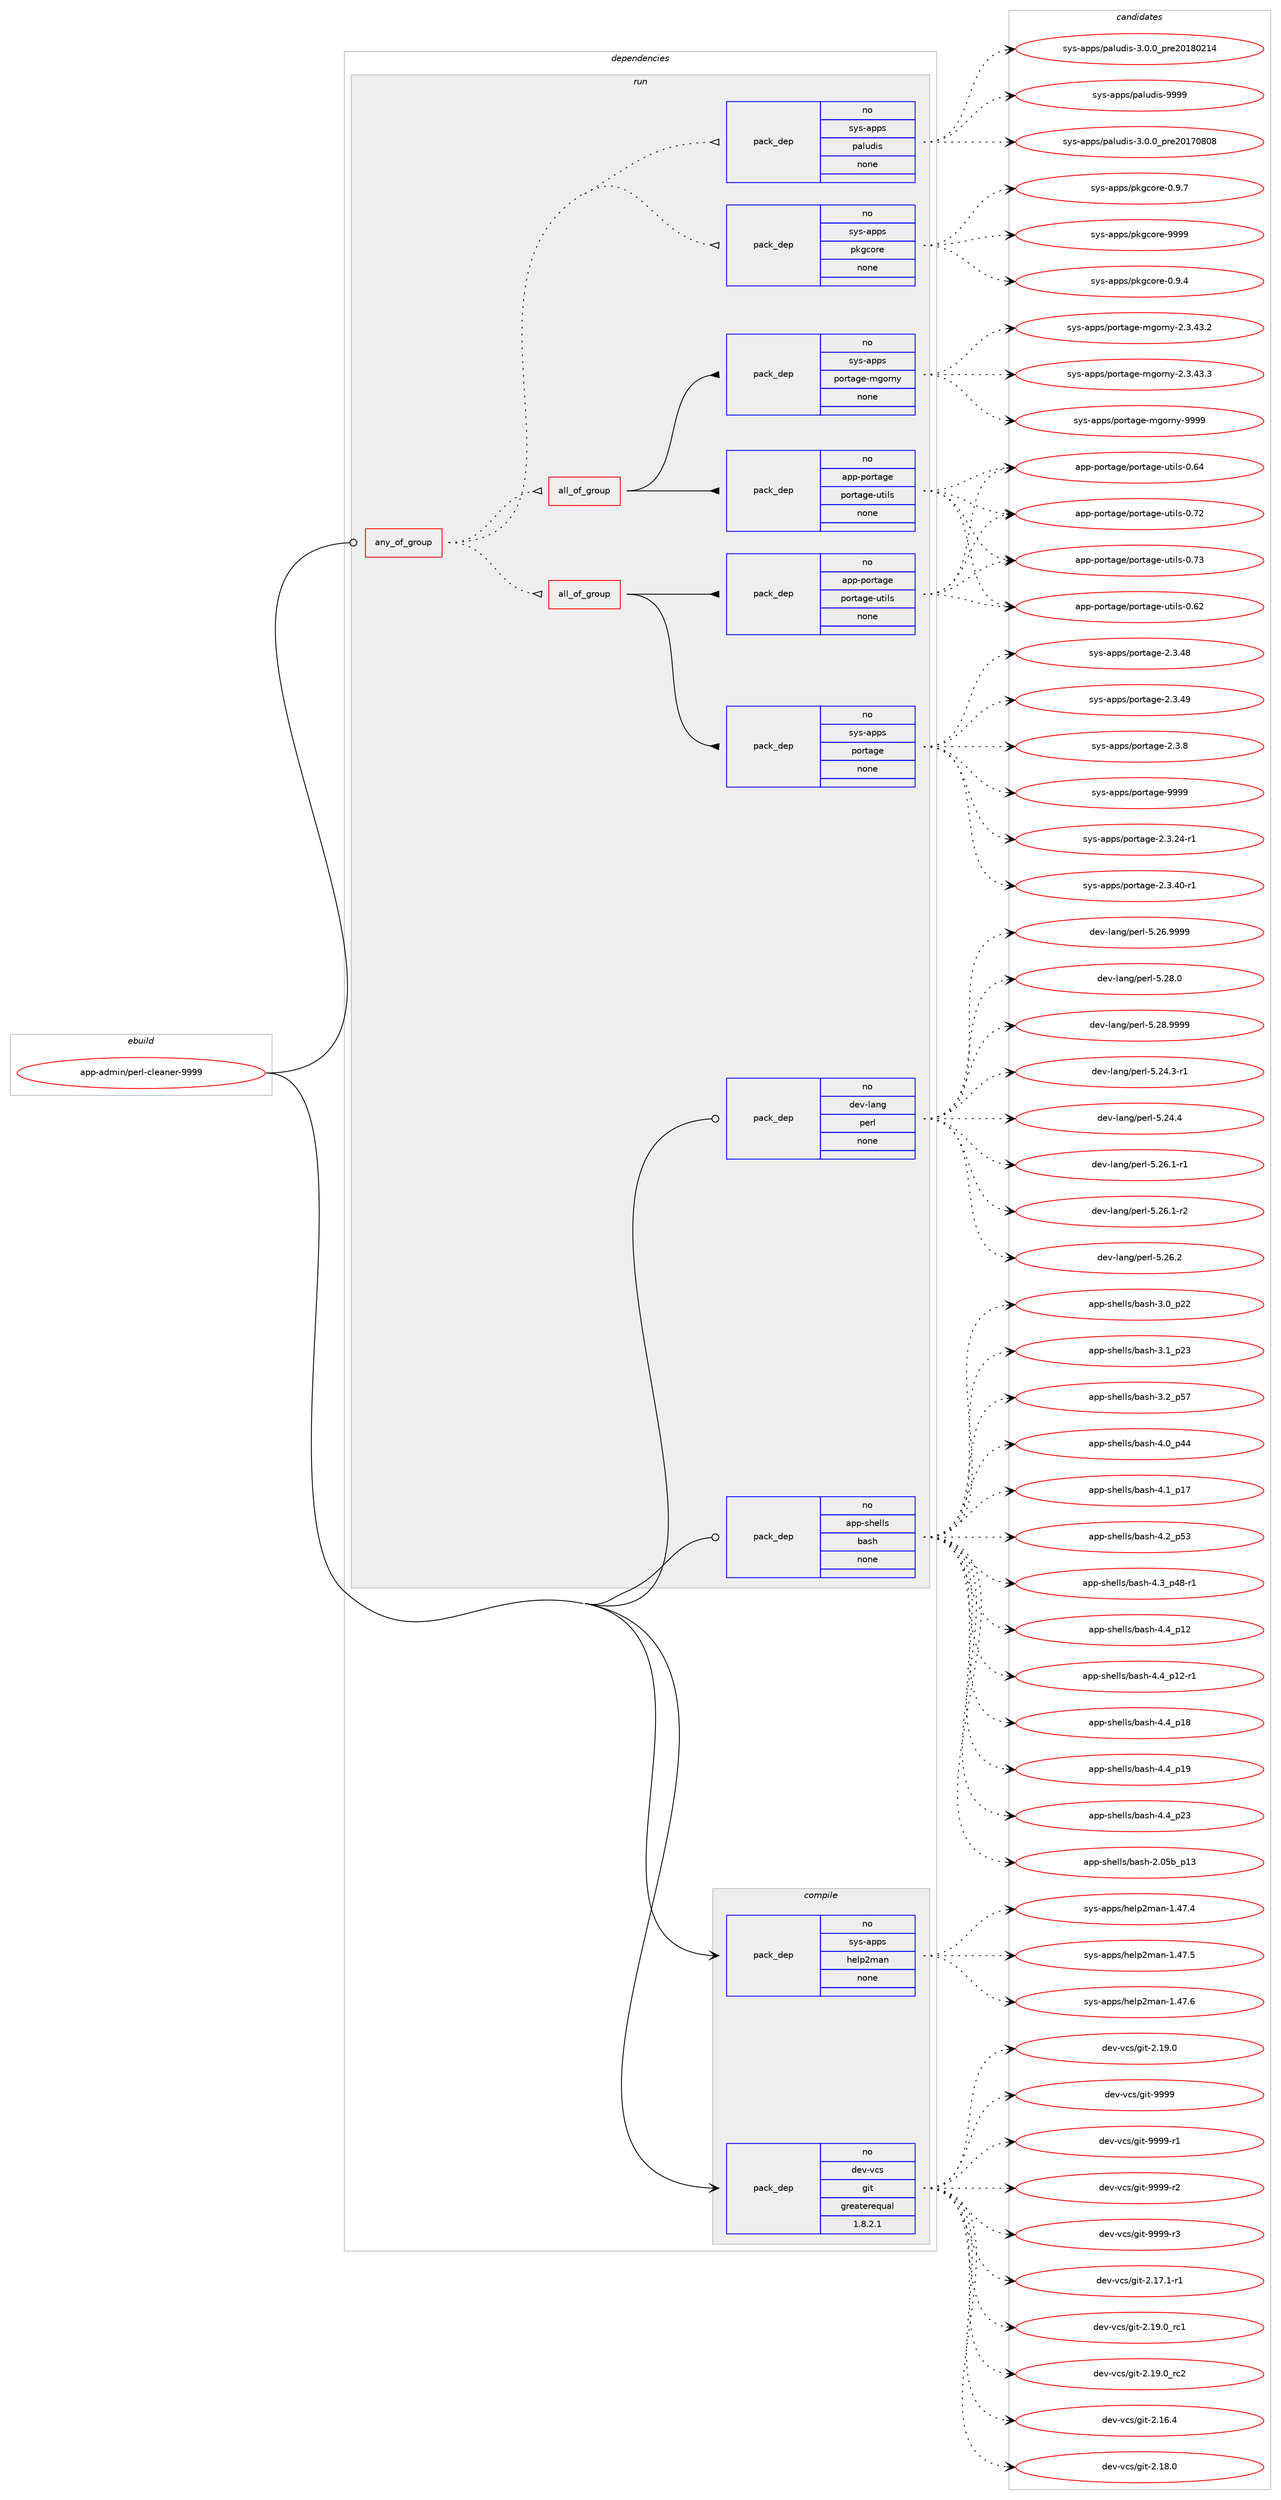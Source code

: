 digraph prolog {

# *************
# Graph options
# *************

newrank=true;
concentrate=true;
compound=true;
graph [rankdir=LR,fontname=Helvetica,fontsize=10,ranksep=1.5];#, ranksep=2.5, nodesep=0.2];
edge  [arrowhead=vee];
node  [fontname=Helvetica,fontsize=10];

# **********
# The ebuild
# **********

subgraph cluster_leftcol {
color=gray;
rank=same;
label=<<i>ebuild</i>>;
id [label="app-admin/perl-cleaner-9999", color=red, width=4, href="../app-admin/perl-cleaner-9999.svg"];
}

# ****************
# The dependencies
# ****************

subgraph cluster_midcol {
color=gray;
label=<<i>dependencies</i>>;
subgraph cluster_compile {
fillcolor="#eeeeee";
style=filled;
label=<<i>compile</i>>;
subgraph pack158 {
dependency201 [label=<<TABLE BORDER="0" CELLBORDER="1" CELLSPACING="0" CELLPADDING="4" WIDTH="220"><TR><TD ROWSPAN="6" CELLPADDING="30">pack_dep</TD></TR><TR><TD WIDTH="110">no</TD></TR><TR><TD>dev-vcs</TD></TR><TR><TD>git</TD></TR><TR><TD>greaterequal</TD></TR><TR><TD>1.8.2.1</TD></TR></TABLE>>, shape=none, color=blue];
}
id:e -> dependency201:w [weight=20,style="solid",arrowhead="vee"];
subgraph pack159 {
dependency202 [label=<<TABLE BORDER="0" CELLBORDER="1" CELLSPACING="0" CELLPADDING="4" WIDTH="220"><TR><TD ROWSPAN="6" CELLPADDING="30">pack_dep</TD></TR><TR><TD WIDTH="110">no</TD></TR><TR><TD>sys-apps</TD></TR><TR><TD>help2man</TD></TR><TR><TD>none</TD></TR><TR><TD></TD></TR></TABLE>>, shape=none, color=blue];
}
id:e -> dependency202:w [weight=20,style="solid",arrowhead="vee"];
}
subgraph cluster_compileandrun {
fillcolor="#eeeeee";
style=filled;
label=<<i>compile and run</i>>;
}
subgraph cluster_run {
fillcolor="#eeeeee";
style=filled;
label=<<i>run</i>>;
subgraph any12 {
dependency203 [label=<<TABLE BORDER="0" CELLBORDER="1" CELLSPACING="0" CELLPADDING="4"><TR><TD CELLPADDING="10">any_of_group</TD></TR></TABLE>>, shape=none, color=red];subgraph all7 {
dependency204 [label=<<TABLE BORDER="0" CELLBORDER="1" CELLSPACING="0" CELLPADDING="4"><TR><TD CELLPADDING="10">all_of_group</TD></TR></TABLE>>, shape=none, color=red];subgraph pack160 {
dependency205 [label=<<TABLE BORDER="0" CELLBORDER="1" CELLSPACING="0" CELLPADDING="4" WIDTH="220"><TR><TD ROWSPAN="6" CELLPADDING="30">pack_dep</TD></TR><TR><TD WIDTH="110">no</TD></TR><TR><TD>sys-apps</TD></TR><TR><TD>portage</TD></TR><TR><TD>none</TD></TR><TR><TD></TD></TR></TABLE>>, shape=none, color=blue];
}
dependency204:e -> dependency205:w [weight=20,style="solid",arrowhead="inv"];
subgraph pack161 {
dependency206 [label=<<TABLE BORDER="0" CELLBORDER="1" CELLSPACING="0" CELLPADDING="4" WIDTH="220"><TR><TD ROWSPAN="6" CELLPADDING="30">pack_dep</TD></TR><TR><TD WIDTH="110">no</TD></TR><TR><TD>app-portage</TD></TR><TR><TD>portage-utils</TD></TR><TR><TD>none</TD></TR><TR><TD></TD></TR></TABLE>>, shape=none, color=blue];
}
dependency204:e -> dependency206:w [weight=20,style="solid",arrowhead="inv"];
}
dependency203:e -> dependency204:w [weight=20,style="dotted",arrowhead="oinv"];
subgraph all8 {
dependency207 [label=<<TABLE BORDER="0" CELLBORDER="1" CELLSPACING="0" CELLPADDING="4"><TR><TD CELLPADDING="10">all_of_group</TD></TR></TABLE>>, shape=none, color=red];subgraph pack162 {
dependency208 [label=<<TABLE BORDER="0" CELLBORDER="1" CELLSPACING="0" CELLPADDING="4" WIDTH="220"><TR><TD ROWSPAN="6" CELLPADDING="30">pack_dep</TD></TR><TR><TD WIDTH="110">no</TD></TR><TR><TD>sys-apps</TD></TR><TR><TD>portage-mgorny</TD></TR><TR><TD>none</TD></TR><TR><TD></TD></TR></TABLE>>, shape=none, color=blue];
}
dependency207:e -> dependency208:w [weight=20,style="solid",arrowhead="inv"];
subgraph pack163 {
dependency209 [label=<<TABLE BORDER="0" CELLBORDER="1" CELLSPACING="0" CELLPADDING="4" WIDTH="220"><TR><TD ROWSPAN="6" CELLPADDING="30">pack_dep</TD></TR><TR><TD WIDTH="110">no</TD></TR><TR><TD>app-portage</TD></TR><TR><TD>portage-utils</TD></TR><TR><TD>none</TD></TR><TR><TD></TD></TR></TABLE>>, shape=none, color=blue];
}
dependency207:e -> dependency209:w [weight=20,style="solid",arrowhead="inv"];
}
dependency203:e -> dependency207:w [weight=20,style="dotted",arrowhead="oinv"];
subgraph pack164 {
dependency210 [label=<<TABLE BORDER="0" CELLBORDER="1" CELLSPACING="0" CELLPADDING="4" WIDTH="220"><TR><TD ROWSPAN="6" CELLPADDING="30">pack_dep</TD></TR><TR><TD WIDTH="110">no</TD></TR><TR><TD>sys-apps</TD></TR><TR><TD>pkgcore</TD></TR><TR><TD>none</TD></TR><TR><TD></TD></TR></TABLE>>, shape=none, color=blue];
}
dependency203:e -> dependency210:w [weight=20,style="dotted",arrowhead="oinv"];
subgraph pack165 {
dependency211 [label=<<TABLE BORDER="0" CELLBORDER="1" CELLSPACING="0" CELLPADDING="4" WIDTH="220"><TR><TD ROWSPAN="6" CELLPADDING="30">pack_dep</TD></TR><TR><TD WIDTH="110">no</TD></TR><TR><TD>sys-apps</TD></TR><TR><TD>paludis</TD></TR><TR><TD>none</TD></TR><TR><TD></TD></TR></TABLE>>, shape=none, color=blue];
}
dependency203:e -> dependency211:w [weight=20,style="dotted",arrowhead="oinv"];
}
id:e -> dependency203:w [weight=20,style="solid",arrowhead="odot"];
subgraph pack166 {
dependency212 [label=<<TABLE BORDER="0" CELLBORDER="1" CELLSPACING="0" CELLPADDING="4" WIDTH="220"><TR><TD ROWSPAN="6" CELLPADDING="30">pack_dep</TD></TR><TR><TD WIDTH="110">no</TD></TR><TR><TD>app-shells</TD></TR><TR><TD>bash</TD></TR><TR><TD>none</TD></TR><TR><TD></TD></TR></TABLE>>, shape=none, color=blue];
}
id:e -> dependency212:w [weight=20,style="solid",arrowhead="odot"];
subgraph pack167 {
dependency213 [label=<<TABLE BORDER="0" CELLBORDER="1" CELLSPACING="0" CELLPADDING="4" WIDTH="220"><TR><TD ROWSPAN="6" CELLPADDING="30">pack_dep</TD></TR><TR><TD WIDTH="110">no</TD></TR><TR><TD>dev-lang</TD></TR><TR><TD>perl</TD></TR><TR><TD>none</TD></TR><TR><TD></TD></TR></TABLE>>, shape=none, color=blue];
}
id:e -> dependency213:w [weight=20,style="solid",arrowhead="odot"];
}
}

# **************
# The candidates
# **************

subgraph cluster_choices {
rank=same;
color=gray;
label=<<i>candidates</i>>;

subgraph choice158 {
color=black;
nodesep=1;
choice100101118451189911547103105116455046495546494511449 [label="dev-vcs/git-2.17.1-r1", color=red, width=4,href="../dev-vcs/git-2.17.1-r1.svg"];
choice10010111845118991154710310511645504649574648951149949 [label="dev-vcs/git-2.19.0_rc1", color=red, width=4,href="../dev-vcs/git-2.19.0_rc1.svg"];
choice10010111845118991154710310511645504649574648951149950 [label="dev-vcs/git-2.19.0_rc2", color=red, width=4,href="../dev-vcs/git-2.19.0_rc2.svg"];
choice10010111845118991154710310511645504649544652 [label="dev-vcs/git-2.16.4", color=red, width=4,href="../dev-vcs/git-2.16.4.svg"];
choice10010111845118991154710310511645504649564648 [label="dev-vcs/git-2.18.0", color=red, width=4,href="../dev-vcs/git-2.18.0.svg"];
choice10010111845118991154710310511645504649574648 [label="dev-vcs/git-2.19.0", color=red, width=4,href="../dev-vcs/git-2.19.0.svg"];
choice1001011184511899115471031051164557575757 [label="dev-vcs/git-9999", color=red, width=4,href="../dev-vcs/git-9999.svg"];
choice10010111845118991154710310511645575757574511449 [label="dev-vcs/git-9999-r1", color=red, width=4,href="../dev-vcs/git-9999-r1.svg"];
choice10010111845118991154710310511645575757574511450 [label="dev-vcs/git-9999-r2", color=red, width=4,href="../dev-vcs/git-9999-r2.svg"];
choice10010111845118991154710310511645575757574511451 [label="dev-vcs/git-9999-r3", color=red, width=4,href="../dev-vcs/git-9999-r3.svg"];
dependency201:e -> choice100101118451189911547103105116455046495546494511449:w [style=dotted,weight="100"];
dependency201:e -> choice10010111845118991154710310511645504649574648951149949:w [style=dotted,weight="100"];
dependency201:e -> choice10010111845118991154710310511645504649574648951149950:w [style=dotted,weight="100"];
dependency201:e -> choice10010111845118991154710310511645504649544652:w [style=dotted,weight="100"];
dependency201:e -> choice10010111845118991154710310511645504649564648:w [style=dotted,weight="100"];
dependency201:e -> choice10010111845118991154710310511645504649574648:w [style=dotted,weight="100"];
dependency201:e -> choice1001011184511899115471031051164557575757:w [style=dotted,weight="100"];
dependency201:e -> choice10010111845118991154710310511645575757574511449:w [style=dotted,weight="100"];
dependency201:e -> choice10010111845118991154710310511645575757574511450:w [style=dotted,weight="100"];
dependency201:e -> choice10010111845118991154710310511645575757574511451:w [style=dotted,weight="100"];
}
subgraph choice159 {
color=black;
nodesep=1;
choice115121115459711211211547104101108112501099711045494652554652 [label="sys-apps/help2man-1.47.4", color=red, width=4,href="../sys-apps/help2man-1.47.4.svg"];
choice115121115459711211211547104101108112501099711045494652554653 [label="sys-apps/help2man-1.47.5", color=red, width=4,href="../sys-apps/help2man-1.47.5.svg"];
choice115121115459711211211547104101108112501099711045494652554654 [label="sys-apps/help2man-1.47.6", color=red, width=4,href="../sys-apps/help2man-1.47.6.svg"];
dependency202:e -> choice115121115459711211211547104101108112501099711045494652554652:w [style=dotted,weight="100"];
dependency202:e -> choice115121115459711211211547104101108112501099711045494652554653:w [style=dotted,weight="100"];
dependency202:e -> choice115121115459711211211547104101108112501099711045494652554654:w [style=dotted,weight="100"];
}
subgraph choice160 {
color=black;
nodesep=1;
choice11512111545971121121154711211111411697103101455046514650524511449 [label="sys-apps/portage-2.3.24-r1", color=red, width=4,href="../sys-apps/portage-2.3.24-r1.svg"];
choice11512111545971121121154711211111411697103101455046514652484511449 [label="sys-apps/portage-2.3.40-r1", color=red, width=4,href="../sys-apps/portage-2.3.40-r1.svg"];
choice1151211154597112112115471121111141169710310145504651465256 [label="sys-apps/portage-2.3.48", color=red, width=4,href="../sys-apps/portage-2.3.48.svg"];
choice1151211154597112112115471121111141169710310145504651465257 [label="sys-apps/portage-2.3.49", color=red, width=4,href="../sys-apps/portage-2.3.49.svg"];
choice11512111545971121121154711211111411697103101455046514656 [label="sys-apps/portage-2.3.8", color=red, width=4,href="../sys-apps/portage-2.3.8.svg"];
choice115121115459711211211547112111114116971031014557575757 [label="sys-apps/portage-9999", color=red, width=4,href="../sys-apps/portage-9999.svg"];
dependency205:e -> choice11512111545971121121154711211111411697103101455046514650524511449:w [style=dotted,weight="100"];
dependency205:e -> choice11512111545971121121154711211111411697103101455046514652484511449:w [style=dotted,weight="100"];
dependency205:e -> choice1151211154597112112115471121111141169710310145504651465256:w [style=dotted,weight="100"];
dependency205:e -> choice1151211154597112112115471121111141169710310145504651465257:w [style=dotted,weight="100"];
dependency205:e -> choice11512111545971121121154711211111411697103101455046514656:w [style=dotted,weight="100"];
dependency205:e -> choice115121115459711211211547112111114116971031014557575757:w [style=dotted,weight="100"];
}
subgraph choice161 {
color=black;
nodesep=1;
choice9711211245112111114116971031014711211111411697103101451171161051081154548465450 [label="app-portage/portage-utils-0.62", color=red, width=4,href="../app-portage/portage-utils-0.62.svg"];
choice9711211245112111114116971031014711211111411697103101451171161051081154548465452 [label="app-portage/portage-utils-0.64", color=red, width=4,href="../app-portage/portage-utils-0.64.svg"];
choice9711211245112111114116971031014711211111411697103101451171161051081154548465550 [label="app-portage/portage-utils-0.72", color=red, width=4,href="../app-portage/portage-utils-0.72.svg"];
choice9711211245112111114116971031014711211111411697103101451171161051081154548465551 [label="app-portage/portage-utils-0.73", color=red, width=4,href="../app-portage/portage-utils-0.73.svg"];
dependency206:e -> choice9711211245112111114116971031014711211111411697103101451171161051081154548465450:w [style=dotted,weight="100"];
dependency206:e -> choice9711211245112111114116971031014711211111411697103101451171161051081154548465452:w [style=dotted,weight="100"];
dependency206:e -> choice9711211245112111114116971031014711211111411697103101451171161051081154548465550:w [style=dotted,weight="100"];
dependency206:e -> choice9711211245112111114116971031014711211111411697103101451171161051081154548465551:w [style=dotted,weight="100"];
}
subgraph choice162 {
color=black;
nodesep=1;
choice1151211154597112112115471121111141169710310145109103111114110121455046514652514650 [label="sys-apps/portage-mgorny-2.3.43.2", color=red, width=4,href="../sys-apps/portage-mgorny-2.3.43.2.svg"];
choice1151211154597112112115471121111141169710310145109103111114110121455046514652514651 [label="sys-apps/portage-mgorny-2.3.43.3", color=red, width=4,href="../sys-apps/portage-mgorny-2.3.43.3.svg"];
choice11512111545971121121154711211111411697103101451091031111141101214557575757 [label="sys-apps/portage-mgorny-9999", color=red, width=4,href="../sys-apps/portage-mgorny-9999.svg"];
dependency208:e -> choice1151211154597112112115471121111141169710310145109103111114110121455046514652514650:w [style=dotted,weight="100"];
dependency208:e -> choice1151211154597112112115471121111141169710310145109103111114110121455046514652514651:w [style=dotted,weight="100"];
dependency208:e -> choice11512111545971121121154711211111411697103101451091031111141101214557575757:w [style=dotted,weight="100"];
}
subgraph choice163 {
color=black;
nodesep=1;
choice9711211245112111114116971031014711211111411697103101451171161051081154548465450 [label="app-portage/portage-utils-0.62", color=red, width=4,href="../app-portage/portage-utils-0.62.svg"];
choice9711211245112111114116971031014711211111411697103101451171161051081154548465452 [label="app-portage/portage-utils-0.64", color=red, width=4,href="../app-portage/portage-utils-0.64.svg"];
choice9711211245112111114116971031014711211111411697103101451171161051081154548465550 [label="app-portage/portage-utils-0.72", color=red, width=4,href="../app-portage/portage-utils-0.72.svg"];
choice9711211245112111114116971031014711211111411697103101451171161051081154548465551 [label="app-portage/portage-utils-0.73", color=red, width=4,href="../app-portage/portage-utils-0.73.svg"];
dependency209:e -> choice9711211245112111114116971031014711211111411697103101451171161051081154548465450:w [style=dotted,weight="100"];
dependency209:e -> choice9711211245112111114116971031014711211111411697103101451171161051081154548465452:w [style=dotted,weight="100"];
dependency209:e -> choice9711211245112111114116971031014711211111411697103101451171161051081154548465550:w [style=dotted,weight="100"];
dependency209:e -> choice9711211245112111114116971031014711211111411697103101451171161051081154548465551:w [style=dotted,weight="100"];
}
subgraph choice164 {
color=black;
nodesep=1;
choice11512111545971121121154711210710399111114101454846574652 [label="sys-apps/pkgcore-0.9.4", color=red, width=4,href="../sys-apps/pkgcore-0.9.4.svg"];
choice11512111545971121121154711210710399111114101454846574655 [label="sys-apps/pkgcore-0.9.7", color=red, width=4,href="../sys-apps/pkgcore-0.9.7.svg"];
choice115121115459711211211547112107103991111141014557575757 [label="sys-apps/pkgcore-9999", color=red, width=4,href="../sys-apps/pkgcore-9999.svg"];
dependency210:e -> choice11512111545971121121154711210710399111114101454846574652:w [style=dotted,weight="100"];
dependency210:e -> choice11512111545971121121154711210710399111114101454846574655:w [style=dotted,weight="100"];
dependency210:e -> choice115121115459711211211547112107103991111141014557575757:w [style=dotted,weight="100"];
}
subgraph choice165 {
color=black;
nodesep=1;
choice11512111545971121121154711297108117100105115455146484648951121141015048495548564856 [label="sys-apps/paludis-3.0.0_pre20170808", color=red, width=4,href="../sys-apps/paludis-3.0.0_pre20170808.svg"];
choice11512111545971121121154711297108117100105115455146484648951121141015048495648504952 [label="sys-apps/paludis-3.0.0_pre20180214", color=red, width=4,href="../sys-apps/paludis-3.0.0_pre20180214.svg"];
choice115121115459711211211547112971081171001051154557575757 [label="sys-apps/paludis-9999", color=red, width=4,href="../sys-apps/paludis-9999.svg"];
dependency211:e -> choice11512111545971121121154711297108117100105115455146484648951121141015048495548564856:w [style=dotted,weight="100"];
dependency211:e -> choice11512111545971121121154711297108117100105115455146484648951121141015048495648504952:w [style=dotted,weight="100"];
dependency211:e -> choice115121115459711211211547112971081171001051154557575757:w [style=dotted,weight="100"];
}
subgraph choice166 {
color=black;
nodesep=1;
choice9711211245115104101108108115479897115104455046485398951124951 [label="app-shells/bash-2.05b_p13", color=red, width=4,href="../app-shells/bash-2.05b_p13.svg"];
choice971121124511510410110810811547989711510445514648951125050 [label="app-shells/bash-3.0_p22", color=red, width=4,href="../app-shells/bash-3.0_p22.svg"];
choice971121124511510410110810811547989711510445514649951125051 [label="app-shells/bash-3.1_p23", color=red, width=4,href="../app-shells/bash-3.1_p23.svg"];
choice971121124511510410110810811547989711510445514650951125355 [label="app-shells/bash-3.2_p57", color=red, width=4,href="../app-shells/bash-3.2_p57.svg"];
choice971121124511510410110810811547989711510445524648951125252 [label="app-shells/bash-4.0_p44", color=red, width=4,href="../app-shells/bash-4.0_p44.svg"];
choice971121124511510410110810811547989711510445524649951124955 [label="app-shells/bash-4.1_p17", color=red, width=4,href="../app-shells/bash-4.1_p17.svg"];
choice971121124511510410110810811547989711510445524650951125351 [label="app-shells/bash-4.2_p53", color=red, width=4,href="../app-shells/bash-4.2_p53.svg"];
choice9711211245115104101108108115479897115104455246519511252564511449 [label="app-shells/bash-4.3_p48-r1", color=red, width=4,href="../app-shells/bash-4.3_p48-r1.svg"];
choice971121124511510410110810811547989711510445524652951124950 [label="app-shells/bash-4.4_p12", color=red, width=4,href="../app-shells/bash-4.4_p12.svg"];
choice9711211245115104101108108115479897115104455246529511249504511449 [label="app-shells/bash-4.4_p12-r1", color=red, width=4,href="../app-shells/bash-4.4_p12-r1.svg"];
choice971121124511510410110810811547989711510445524652951124956 [label="app-shells/bash-4.4_p18", color=red, width=4,href="../app-shells/bash-4.4_p18.svg"];
choice971121124511510410110810811547989711510445524652951124957 [label="app-shells/bash-4.4_p19", color=red, width=4,href="../app-shells/bash-4.4_p19.svg"];
choice971121124511510410110810811547989711510445524652951125051 [label="app-shells/bash-4.4_p23", color=red, width=4,href="../app-shells/bash-4.4_p23.svg"];
dependency212:e -> choice9711211245115104101108108115479897115104455046485398951124951:w [style=dotted,weight="100"];
dependency212:e -> choice971121124511510410110810811547989711510445514648951125050:w [style=dotted,weight="100"];
dependency212:e -> choice971121124511510410110810811547989711510445514649951125051:w [style=dotted,weight="100"];
dependency212:e -> choice971121124511510410110810811547989711510445514650951125355:w [style=dotted,weight="100"];
dependency212:e -> choice971121124511510410110810811547989711510445524648951125252:w [style=dotted,weight="100"];
dependency212:e -> choice971121124511510410110810811547989711510445524649951124955:w [style=dotted,weight="100"];
dependency212:e -> choice971121124511510410110810811547989711510445524650951125351:w [style=dotted,weight="100"];
dependency212:e -> choice9711211245115104101108108115479897115104455246519511252564511449:w [style=dotted,weight="100"];
dependency212:e -> choice971121124511510410110810811547989711510445524652951124950:w [style=dotted,weight="100"];
dependency212:e -> choice9711211245115104101108108115479897115104455246529511249504511449:w [style=dotted,weight="100"];
dependency212:e -> choice971121124511510410110810811547989711510445524652951124956:w [style=dotted,weight="100"];
dependency212:e -> choice971121124511510410110810811547989711510445524652951124957:w [style=dotted,weight="100"];
dependency212:e -> choice971121124511510410110810811547989711510445524652951125051:w [style=dotted,weight="100"];
}
subgraph choice167 {
color=black;
nodesep=1;
choice100101118451089711010347112101114108455346505246514511449 [label="dev-lang/perl-5.24.3-r1", color=red, width=4,href="../dev-lang/perl-5.24.3-r1.svg"];
choice10010111845108971101034711210111410845534650524652 [label="dev-lang/perl-5.24.4", color=red, width=4,href="../dev-lang/perl-5.24.4.svg"];
choice100101118451089711010347112101114108455346505446494511449 [label="dev-lang/perl-5.26.1-r1", color=red, width=4,href="../dev-lang/perl-5.26.1-r1.svg"];
choice100101118451089711010347112101114108455346505446494511450 [label="dev-lang/perl-5.26.1-r2", color=red, width=4,href="../dev-lang/perl-5.26.1-r2.svg"];
choice10010111845108971101034711210111410845534650544650 [label="dev-lang/perl-5.26.2", color=red, width=4,href="../dev-lang/perl-5.26.2.svg"];
choice10010111845108971101034711210111410845534650544657575757 [label="dev-lang/perl-5.26.9999", color=red, width=4,href="../dev-lang/perl-5.26.9999.svg"];
choice10010111845108971101034711210111410845534650564648 [label="dev-lang/perl-5.28.0", color=red, width=4,href="../dev-lang/perl-5.28.0.svg"];
choice10010111845108971101034711210111410845534650564657575757 [label="dev-lang/perl-5.28.9999", color=red, width=4,href="../dev-lang/perl-5.28.9999.svg"];
dependency213:e -> choice100101118451089711010347112101114108455346505246514511449:w [style=dotted,weight="100"];
dependency213:e -> choice10010111845108971101034711210111410845534650524652:w [style=dotted,weight="100"];
dependency213:e -> choice100101118451089711010347112101114108455346505446494511449:w [style=dotted,weight="100"];
dependency213:e -> choice100101118451089711010347112101114108455346505446494511450:w [style=dotted,weight="100"];
dependency213:e -> choice10010111845108971101034711210111410845534650544650:w [style=dotted,weight="100"];
dependency213:e -> choice10010111845108971101034711210111410845534650544657575757:w [style=dotted,weight="100"];
dependency213:e -> choice10010111845108971101034711210111410845534650564648:w [style=dotted,weight="100"];
dependency213:e -> choice10010111845108971101034711210111410845534650564657575757:w [style=dotted,weight="100"];
}
}

}

